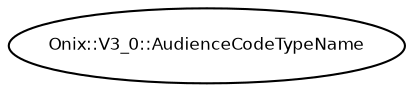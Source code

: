 digraph G {
  fontname = "Bitstream Vera Sans"
  fontsize = 8

  node [
    fontname = "Bitstream Vera Sans"
    fontsize = 8
    shape = "record"
  ]

  edge [
    fontname = "Bitstream Vera Sans"
    fontsize = 8
  ]

  AudienceCodeTypeName [
    label = "Onix::V3_0::AudienceCodeTypeName", shape = oval
  ]




}
